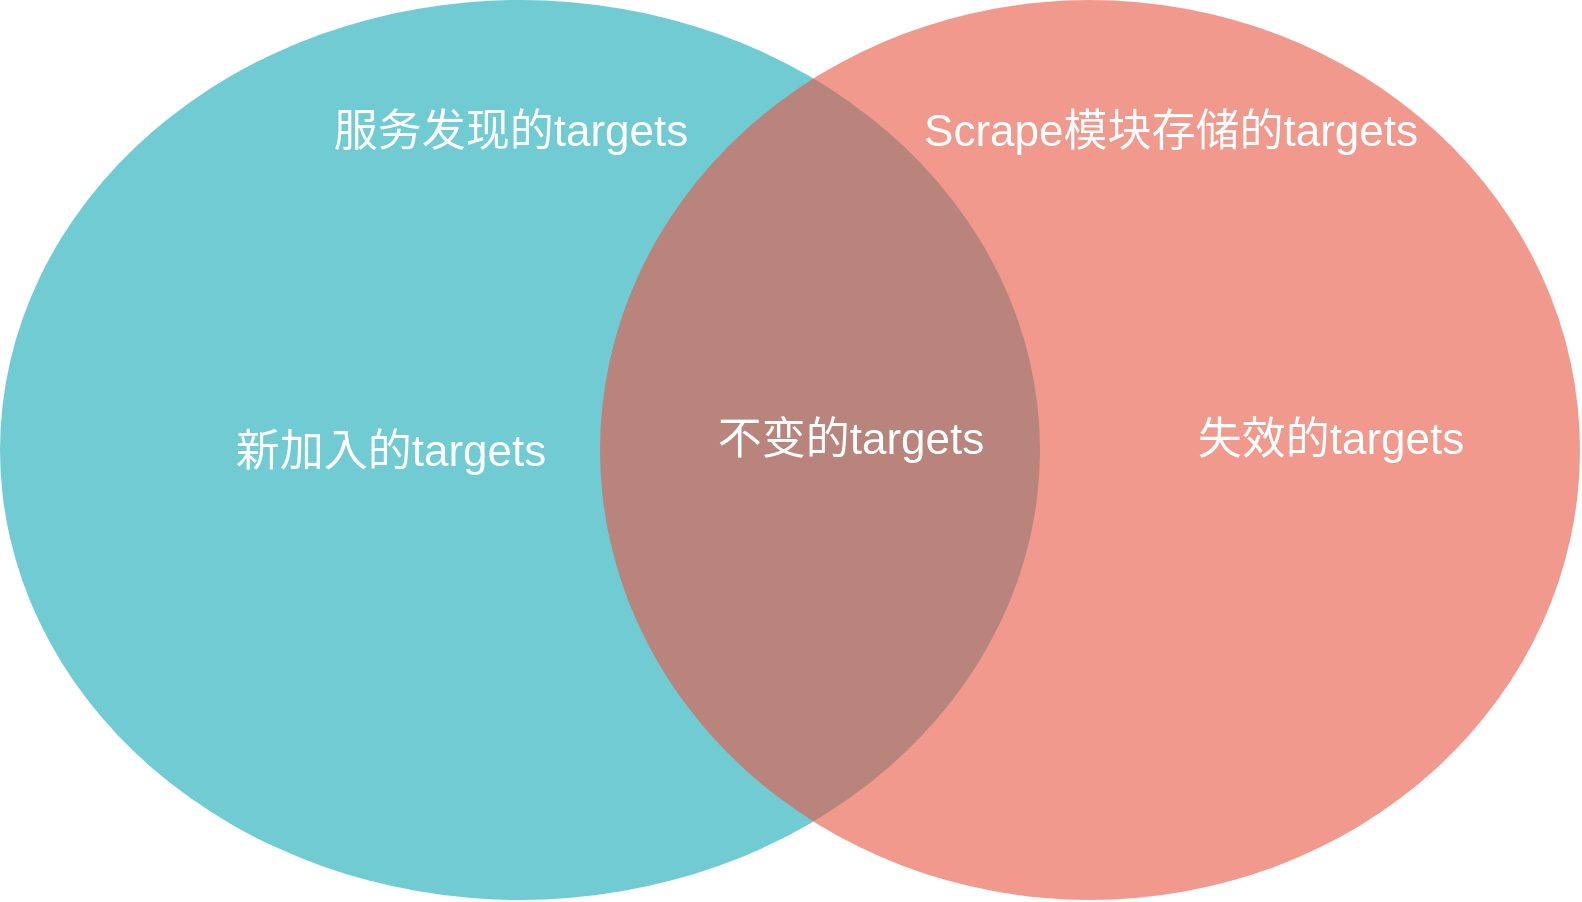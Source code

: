 <mxfile version="24.6.1" type="device">
  <diagram id="3228e29e-7158-1315-38df-8450db1d8a1d" name="Page-1">
    <mxGraphModel dx="1434" dy="907" grid="1" gridSize="10" guides="1" tooltips="1" connect="1" arrows="1" fold="1" page="1" pageScale="1" pageWidth="1169" pageHeight="827" background="none" math="0" shadow="0">
      <root>
        <mxCell id="0" />
        <mxCell id="1" parent="0" />
        <mxCell id="21532" value="" style="ellipse;fillColor=#12AAB5;opacity=60;strokeColor=none;html=1;fontColor=#FFFFFF;" parent="1" vertex="1">
          <mxGeometry x="210" y="100" width="520" height="450" as="geometry" />
        </mxCell>
        <mxCell id="21533" value="" style="ellipse;fillColor=#e85642;opacity=60;strokeColor=none;html=1;fontColor=#FFFFFF;" parent="1" vertex="1">
          <mxGeometry x="510" y="100" width="490" height="450" as="geometry" />
        </mxCell>
        <mxCell id="21534" value="&lt;font style=&quot;font-size: 22px;&quot;&gt;服务发现的targets&lt;/font&gt;" style="text;fontSize=24;align=center;verticalAlign=middle;html=1;fontColor=#FFFFFF;" parent="1" vertex="1">
          <mxGeometry x="370" y="130" width="190" height="70" as="geometry" />
        </mxCell>
        <mxCell id="KkTiWRKwPqwUPZdHzMyR-21540" value="&lt;font style=&quot;font-size: 22px;&quot;&gt;Scrape模块存储的targets&lt;/font&gt;" style="text;fontSize=24;align=center;verticalAlign=middle;html=1;fontColor=#FFFFFF;" parent="1" vertex="1">
          <mxGeometry x="700" y="130" width="190" height="70" as="geometry" />
        </mxCell>
        <mxCell id="KkTiWRKwPqwUPZdHzMyR-21541" value="&lt;font style=&quot;font-size: 22px;&quot;&gt;新加入的targets&lt;/font&gt;" style="text;fontSize=24;align=center;verticalAlign=middle;html=1;fontColor=#FFFFFF;" parent="1" vertex="1">
          <mxGeometry x="310" y="290" width="190" height="70" as="geometry" />
        </mxCell>
        <mxCell id="KkTiWRKwPqwUPZdHzMyR-21542" value="&lt;font style=&quot;font-size: 22px;&quot;&gt;失效的targets&lt;/font&gt;" style="text;fontSize=24;align=center;verticalAlign=middle;html=1;fontColor=#FFFFFF;" parent="1" vertex="1">
          <mxGeometry x="780" y="284.25" width="190" height="70" as="geometry" />
        </mxCell>
        <mxCell id="KkTiWRKwPqwUPZdHzMyR-21543" value="&lt;font style=&quot;font-size: 22px;&quot;&gt;不变的targets&lt;/font&gt;" style="text;fontSize=24;align=center;verticalAlign=middle;html=1;fontColor=#FFFFFF;" parent="1" vertex="1">
          <mxGeometry x="540" y="284.25" width="190" height="70" as="geometry" />
        </mxCell>
      </root>
    </mxGraphModel>
  </diagram>
</mxfile>
